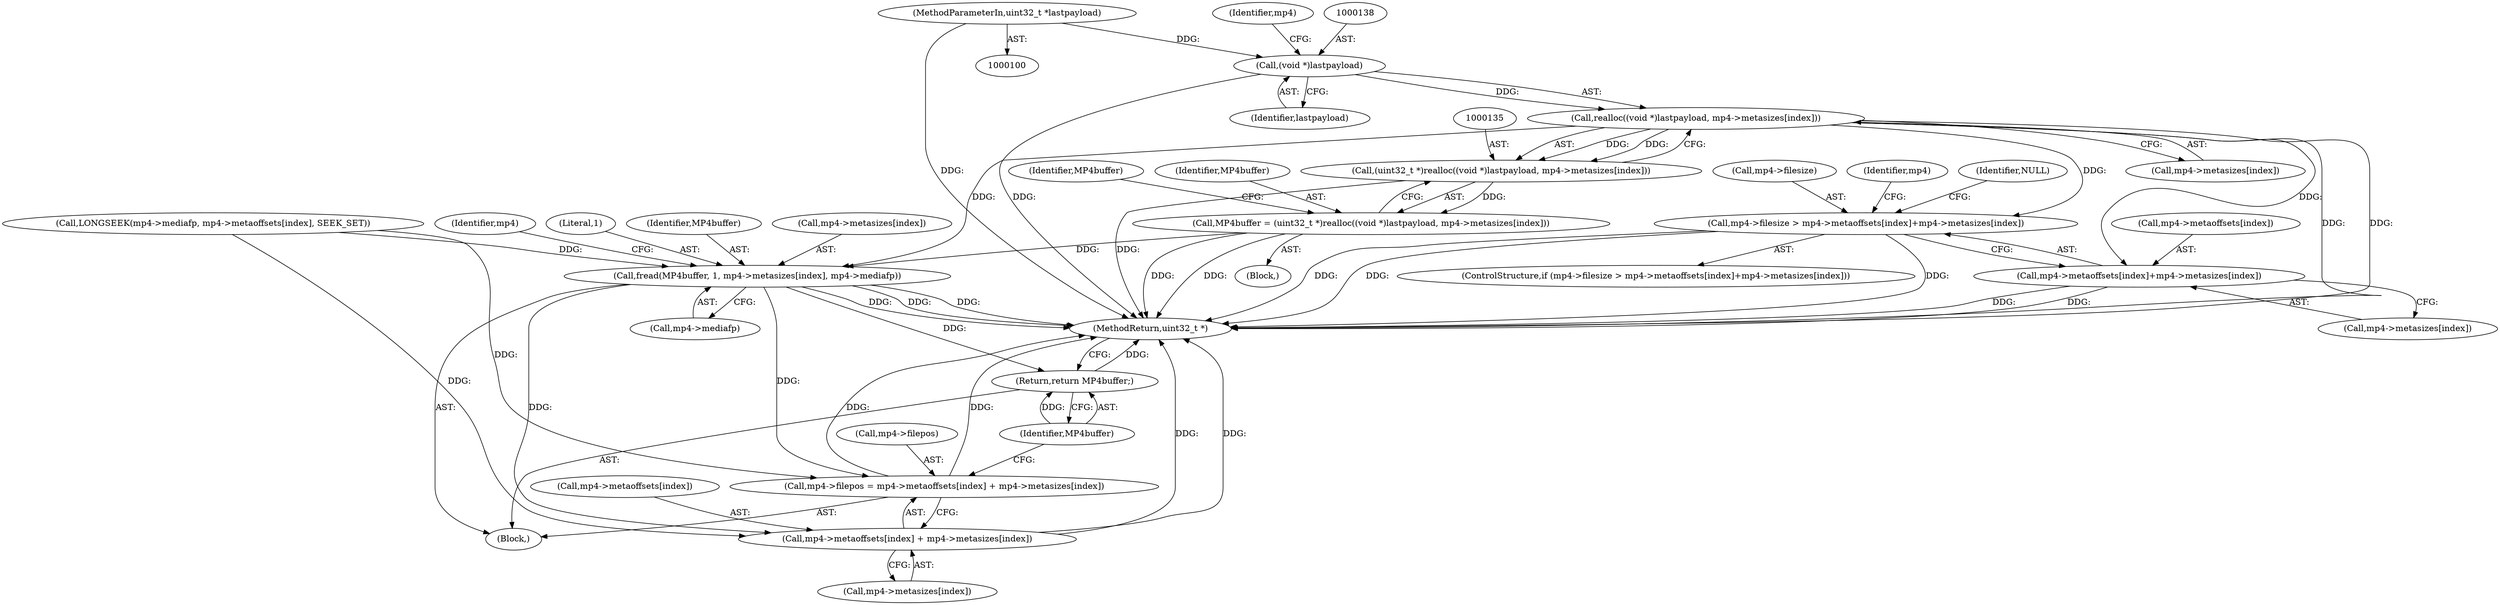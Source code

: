digraph "0_gpmf-parser_341f12cd5b97ab419e53853ca00176457c9f1681_3@API" {
"1000136" [label="(Call,realloc((void *)lastpayload, mp4->metasizes[index]))"];
"1000137" [label="(Call,(void *)lastpayload)"];
"1000102" [label="(MethodParameterIn,uint32_t *lastpayload)"];
"1000134" [label="(Call,(uint32_t *)realloc((void *)lastpayload, mp4->metasizes[index]))"];
"1000132" [label="(Call,MP4buffer = (uint32_t *)realloc((void *)lastpayload, mp4->metasizes[index]))"];
"1000175" [label="(Call,fread(MP4buffer, 1, mp4->metasizes[index], mp4->mediafp))"];
"1000186" [label="(Call,mp4->filepos = mp4->metaoffsets[index] + mp4->metasizes[index])"];
"1000190" [label="(Call,mp4->metaoffsets[index] + mp4->metasizes[index])"];
"1000201" [label="(Return,return MP4buffer;)"];
"1000149" [label="(Call,mp4->filesize > mp4->metaoffsets[index]+mp4->metasizes[index])"];
"1000153" [label="(Call,mp4->metaoffsets[index]+mp4->metasizes[index])"];
"1000139" [label="(Identifier,lastpayload)"];
"1000188" [label="(Identifier,mp4)"];
"1000175" [label="(Call,fread(MP4buffer, 1, mp4->metasizes[index], mp4->mediafp))"];
"1000196" [label="(Call,mp4->metasizes[index])"];
"1000186" [label="(Call,mp4->filepos = mp4->metaoffsets[index] + mp4->metasizes[index])"];
"1000191" [label="(Call,mp4->metaoffsets[index])"];
"1000177" [label="(Literal,1)"];
"1000137" [label="(Call,(void *)lastpayload)"];
"1000167" [label="(Identifier,mp4)"];
"1000205" [label="(MethodReturn,uint32_t *)"];
"1000204" [label="(Identifier,NULL)"];
"1000140" [label="(Call,mp4->metasizes[index])"];
"1000165" [label="(Call,LONGSEEK(mp4->mediafp, mp4->metaoffsets[index], SEEK_SET))"];
"1000190" [label="(Call,mp4->metaoffsets[index] + mp4->metasizes[index])"];
"1000142" [label="(Identifier,mp4)"];
"1000164" [label="(Block,)"];
"1000136" [label="(Call,realloc((void *)lastpayload, mp4->metasizes[index]))"];
"1000148" [label="(ControlStructure,if (mp4->filesize > mp4->metaoffsets[index]+mp4->metasizes[index]))"];
"1000146" [label="(Identifier,MP4buffer)"];
"1000183" [label="(Call,mp4->mediafp)"];
"1000153" [label="(Call,mp4->metaoffsets[index]+mp4->metasizes[index])"];
"1000133" [label="(Identifier,MP4buffer)"];
"1000178" [label="(Call,mp4->metasizes[index])"];
"1000131" [label="(Block,)"];
"1000159" [label="(Call,mp4->metasizes[index])"];
"1000187" [label="(Call,mp4->filepos)"];
"1000102" [label="(MethodParameterIn,uint32_t *lastpayload)"];
"1000202" [label="(Identifier,MP4buffer)"];
"1000149" [label="(Call,mp4->filesize > mp4->metaoffsets[index]+mp4->metasizes[index])"];
"1000201" [label="(Return,return MP4buffer;)"];
"1000154" [label="(Call,mp4->metaoffsets[index])"];
"1000176" [label="(Identifier,MP4buffer)"];
"1000134" [label="(Call,(uint32_t *)realloc((void *)lastpayload, mp4->metasizes[index]))"];
"1000132" [label="(Call,MP4buffer = (uint32_t *)realloc((void *)lastpayload, mp4->metasizes[index]))"];
"1000150" [label="(Call,mp4->filesize)"];
"1000136" -> "1000134"  [label="AST: "];
"1000136" -> "1000140"  [label="CFG: "];
"1000137" -> "1000136"  [label="AST: "];
"1000140" -> "1000136"  [label="AST: "];
"1000134" -> "1000136"  [label="CFG: "];
"1000136" -> "1000205"  [label="DDG: "];
"1000136" -> "1000205"  [label="DDG: "];
"1000136" -> "1000134"  [label="DDG: "];
"1000136" -> "1000134"  [label="DDG: "];
"1000137" -> "1000136"  [label="DDG: "];
"1000136" -> "1000149"  [label="DDG: "];
"1000136" -> "1000153"  [label="DDG: "];
"1000136" -> "1000175"  [label="DDG: "];
"1000137" -> "1000139"  [label="CFG: "];
"1000138" -> "1000137"  [label="AST: "];
"1000139" -> "1000137"  [label="AST: "];
"1000142" -> "1000137"  [label="CFG: "];
"1000137" -> "1000205"  [label="DDG: "];
"1000102" -> "1000137"  [label="DDG: "];
"1000102" -> "1000100"  [label="AST: "];
"1000102" -> "1000205"  [label="DDG: "];
"1000134" -> "1000132"  [label="AST: "];
"1000135" -> "1000134"  [label="AST: "];
"1000132" -> "1000134"  [label="CFG: "];
"1000134" -> "1000205"  [label="DDG: "];
"1000134" -> "1000132"  [label="DDG: "];
"1000132" -> "1000131"  [label="AST: "];
"1000133" -> "1000132"  [label="AST: "];
"1000146" -> "1000132"  [label="CFG: "];
"1000132" -> "1000205"  [label="DDG: "];
"1000132" -> "1000205"  [label="DDG: "];
"1000132" -> "1000175"  [label="DDG: "];
"1000175" -> "1000164"  [label="AST: "];
"1000175" -> "1000183"  [label="CFG: "];
"1000176" -> "1000175"  [label="AST: "];
"1000177" -> "1000175"  [label="AST: "];
"1000178" -> "1000175"  [label="AST: "];
"1000183" -> "1000175"  [label="AST: "];
"1000188" -> "1000175"  [label="CFG: "];
"1000175" -> "1000205"  [label="DDG: "];
"1000175" -> "1000205"  [label="DDG: "];
"1000175" -> "1000205"  [label="DDG: "];
"1000165" -> "1000175"  [label="DDG: "];
"1000175" -> "1000186"  [label="DDG: "];
"1000175" -> "1000190"  [label="DDG: "];
"1000175" -> "1000201"  [label="DDG: "];
"1000186" -> "1000164"  [label="AST: "];
"1000186" -> "1000190"  [label="CFG: "];
"1000187" -> "1000186"  [label="AST: "];
"1000190" -> "1000186"  [label="AST: "];
"1000202" -> "1000186"  [label="CFG: "];
"1000186" -> "1000205"  [label="DDG: "];
"1000186" -> "1000205"  [label="DDG: "];
"1000165" -> "1000186"  [label="DDG: "];
"1000190" -> "1000196"  [label="CFG: "];
"1000191" -> "1000190"  [label="AST: "];
"1000196" -> "1000190"  [label="AST: "];
"1000190" -> "1000205"  [label="DDG: "];
"1000190" -> "1000205"  [label="DDG: "];
"1000165" -> "1000190"  [label="DDG: "];
"1000201" -> "1000164"  [label="AST: "];
"1000201" -> "1000202"  [label="CFG: "];
"1000202" -> "1000201"  [label="AST: "];
"1000205" -> "1000201"  [label="CFG: "];
"1000201" -> "1000205"  [label="DDG: "];
"1000202" -> "1000201"  [label="DDG: "];
"1000149" -> "1000148"  [label="AST: "];
"1000149" -> "1000153"  [label="CFG: "];
"1000150" -> "1000149"  [label="AST: "];
"1000153" -> "1000149"  [label="AST: "];
"1000167" -> "1000149"  [label="CFG: "];
"1000204" -> "1000149"  [label="CFG: "];
"1000149" -> "1000205"  [label="DDG: "];
"1000149" -> "1000205"  [label="DDG: "];
"1000149" -> "1000205"  [label="DDG: "];
"1000153" -> "1000159"  [label="CFG: "];
"1000154" -> "1000153"  [label="AST: "];
"1000159" -> "1000153"  [label="AST: "];
"1000153" -> "1000205"  [label="DDG: "];
"1000153" -> "1000205"  [label="DDG: "];
}
